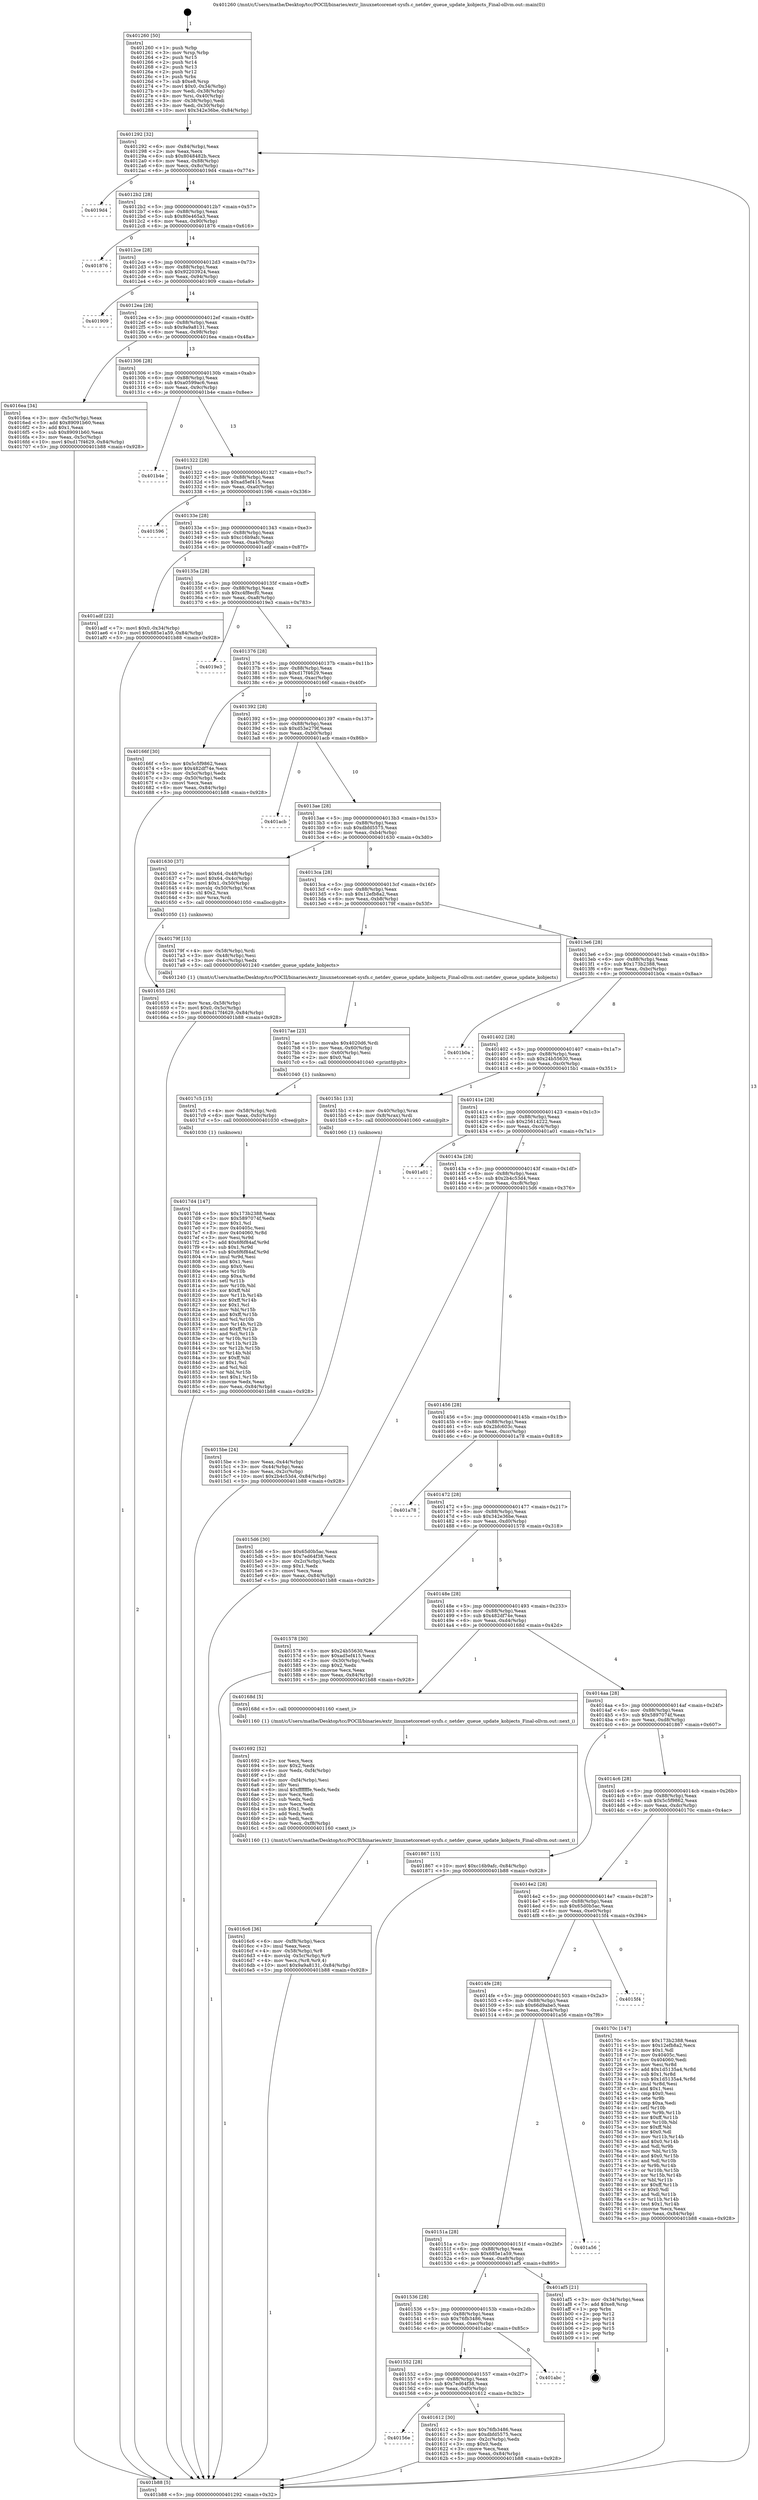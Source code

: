 digraph "0x401260" {
  label = "0x401260 (/mnt/c/Users/mathe/Desktop/tcc/POCII/binaries/extr_linuxnetcorenet-sysfs.c_netdev_queue_update_kobjects_Final-ollvm.out::main(0))"
  labelloc = "t"
  node[shape=record]

  Entry [label="",width=0.3,height=0.3,shape=circle,fillcolor=black,style=filled]
  "0x401292" [label="{
     0x401292 [32]\l
     | [instrs]\l
     &nbsp;&nbsp;0x401292 \<+6\>: mov -0x84(%rbp),%eax\l
     &nbsp;&nbsp;0x401298 \<+2\>: mov %eax,%ecx\l
     &nbsp;&nbsp;0x40129a \<+6\>: sub $0x8048482b,%ecx\l
     &nbsp;&nbsp;0x4012a0 \<+6\>: mov %eax,-0x88(%rbp)\l
     &nbsp;&nbsp;0x4012a6 \<+6\>: mov %ecx,-0x8c(%rbp)\l
     &nbsp;&nbsp;0x4012ac \<+6\>: je 00000000004019d4 \<main+0x774\>\l
  }"]
  "0x4019d4" [label="{
     0x4019d4\l
  }", style=dashed]
  "0x4012b2" [label="{
     0x4012b2 [28]\l
     | [instrs]\l
     &nbsp;&nbsp;0x4012b2 \<+5\>: jmp 00000000004012b7 \<main+0x57\>\l
     &nbsp;&nbsp;0x4012b7 \<+6\>: mov -0x88(%rbp),%eax\l
     &nbsp;&nbsp;0x4012bd \<+5\>: sub $0x80e465a3,%eax\l
     &nbsp;&nbsp;0x4012c2 \<+6\>: mov %eax,-0x90(%rbp)\l
     &nbsp;&nbsp;0x4012c8 \<+6\>: je 0000000000401876 \<main+0x616\>\l
  }"]
  Exit [label="",width=0.3,height=0.3,shape=circle,fillcolor=black,style=filled,peripheries=2]
  "0x401876" [label="{
     0x401876\l
  }", style=dashed]
  "0x4012ce" [label="{
     0x4012ce [28]\l
     | [instrs]\l
     &nbsp;&nbsp;0x4012ce \<+5\>: jmp 00000000004012d3 \<main+0x73\>\l
     &nbsp;&nbsp;0x4012d3 \<+6\>: mov -0x88(%rbp),%eax\l
     &nbsp;&nbsp;0x4012d9 \<+5\>: sub $0x92203924,%eax\l
     &nbsp;&nbsp;0x4012de \<+6\>: mov %eax,-0x94(%rbp)\l
     &nbsp;&nbsp;0x4012e4 \<+6\>: je 0000000000401909 \<main+0x6a9\>\l
  }"]
  "0x4017d4" [label="{
     0x4017d4 [147]\l
     | [instrs]\l
     &nbsp;&nbsp;0x4017d4 \<+5\>: mov $0x173b2388,%eax\l
     &nbsp;&nbsp;0x4017d9 \<+5\>: mov $0x5897074f,%edx\l
     &nbsp;&nbsp;0x4017de \<+2\>: mov $0x1,%cl\l
     &nbsp;&nbsp;0x4017e0 \<+7\>: mov 0x40405c,%esi\l
     &nbsp;&nbsp;0x4017e7 \<+8\>: mov 0x404060,%r8d\l
     &nbsp;&nbsp;0x4017ef \<+3\>: mov %esi,%r9d\l
     &nbsp;&nbsp;0x4017f2 \<+7\>: add $0x6f6f84af,%r9d\l
     &nbsp;&nbsp;0x4017f9 \<+4\>: sub $0x1,%r9d\l
     &nbsp;&nbsp;0x4017fd \<+7\>: sub $0x6f6f84af,%r9d\l
     &nbsp;&nbsp;0x401804 \<+4\>: imul %r9d,%esi\l
     &nbsp;&nbsp;0x401808 \<+3\>: and $0x1,%esi\l
     &nbsp;&nbsp;0x40180b \<+3\>: cmp $0x0,%esi\l
     &nbsp;&nbsp;0x40180e \<+4\>: sete %r10b\l
     &nbsp;&nbsp;0x401812 \<+4\>: cmp $0xa,%r8d\l
     &nbsp;&nbsp;0x401816 \<+4\>: setl %r11b\l
     &nbsp;&nbsp;0x40181a \<+3\>: mov %r10b,%bl\l
     &nbsp;&nbsp;0x40181d \<+3\>: xor $0xff,%bl\l
     &nbsp;&nbsp;0x401820 \<+3\>: mov %r11b,%r14b\l
     &nbsp;&nbsp;0x401823 \<+4\>: xor $0xff,%r14b\l
     &nbsp;&nbsp;0x401827 \<+3\>: xor $0x1,%cl\l
     &nbsp;&nbsp;0x40182a \<+3\>: mov %bl,%r15b\l
     &nbsp;&nbsp;0x40182d \<+4\>: and $0xff,%r15b\l
     &nbsp;&nbsp;0x401831 \<+3\>: and %cl,%r10b\l
     &nbsp;&nbsp;0x401834 \<+3\>: mov %r14b,%r12b\l
     &nbsp;&nbsp;0x401837 \<+4\>: and $0xff,%r12b\l
     &nbsp;&nbsp;0x40183b \<+3\>: and %cl,%r11b\l
     &nbsp;&nbsp;0x40183e \<+3\>: or %r10b,%r15b\l
     &nbsp;&nbsp;0x401841 \<+3\>: or %r11b,%r12b\l
     &nbsp;&nbsp;0x401844 \<+3\>: xor %r12b,%r15b\l
     &nbsp;&nbsp;0x401847 \<+3\>: or %r14b,%bl\l
     &nbsp;&nbsp;0x40184a \<+3\>: xor $0xff,%bl\l
     &nbsp;&nbsp;0x40184d \<+3\>: or $0x1,%cl\l
     &nbsp;&nbsp;0x401850 \<+2\>: and %cl,%bl\l
     &nbsp;&nbsp;0x401852 \<+3\>: or %bl,%r15b\l
     &nbsp;&nbsp;0x401855 \<+4\>: test $0x1,%r15b\l
     &nbsp;&nbsp;0x401859 \<+3\>: cmovne %edx,%eax\l
     &nbsp;&nbsp;0x40185c \<+6\>: mov %eax,-0x84(%rbp)\l
     &nbsp;&nbsp;0x401862 \<+5\>: jmp 0000000000401b88 \<main+0x928\>\l
  }"]
  "0x401909" [label="{
     0x401909\l
  }", style=dashed]
  "0x4012ea" [label="{
     0x4012ea [28]\l
     | [instrs]\l
     &nbsp;&nbsp;0x4012ea \<+5\>: jmp 00000000004012ef \<main+0x8f\>\l
     &nbsp;&nbsp;0x4012ef \<+6\>: mov -0x88(%rbp),%eax\l
     &nbsp;&nbsp;0x4012f5 \<+5\>: sub $0x9a9a8131,%eax\l
     &nbsp;&nbsp;0x4012fa \<+6\>: mov %eax,-0x98(%rbp)\l
     &nbsp;&nbsp;0x401300 \<+6\>: je 00000000004016ea \<main+0x48a\>\l
  }"]
  "0x4017c5" [label="{
     0x4017c5 [15]\l
     | [instrs]\l
     &nbsp;&nbsp;0x4017c5 \<+4\>: mov -0x58(%rbp),%rdi\l
     &nbsp;&nbsp;0x4017c9 \<+6\>: mov %eax,-0xfc(%rbp)\l
     &nbsp;&nbsp;0x4017cf \<+5\>: call 0000000000401030 \<free@plt\>\l
     | [calls]\l
     &nbsp;&nbsp;0x401030 \{1\} (unknown)\l
  }"]
  "0x4016ea" [label="{
     0x4016ea [34]\l
     | [instrs]\l
     &nbsp;&nbsp;0x4016ea \<+3\>: mov -0x5c(%rbp),%eax\l
     &nbsp;&nbsp;0x4016ed \<+5\>: add $0x89091b60,%eax\l
     &nbsp;&nbsp;0x4016f2 \<+3\>: add $0x1,%eax\l
     &nbsp;&nbsp;0x4016f5 \<+5\>: sub $0x89091b60,%eax\l
     &nbsp;&nbsp;0x4016fa \<+3\>: mov %eax,-0x5c(%rbp)\l
     &nbsp;&nbsp;0x4016fd \<+10\>: movl $0xd17f4629,-0x84(%rbp)\l
     &nbsp;&nbsp;0x401707 \<+5\>: jmp 0000000000401b88 \<main+0x928\>\l
  }"]
  "0x401306" [label="{
     0x401306 [28]\l
     | [instrs]\l
     &nbsp;&nbsp;0x401306 \<+5\>: jmp 000000000040130b \<main+0xab\>\l
     &nbsp;&nbsp;0x40130b \<+6\>: mov -0x88(%rbp),%eax\l
     &nbsp;&nbsp;0x401311 \<+5\>: sub $0xa0599ac6,%eax\l
     &nbsp;&nbsp;0x401316 \<+6\>: mov %eax,-0x9c(%rbp)\l
     &nbsp;&nbsp;0x40131c \<+6\>: je 0000000000401b4e \<main+0x8ee\>\l
  }"]
  "0x4017ae" [label="{
     0x4017ae [23]\l
     | [instrs]\l
     &nbsp;&nbsp;0x4017ae \<+10\>: movabs $0x4020d6,%rdi\l
     &nbsp;&nbsp;0x4017b8 \<+3\>: mov %eax,-0x60(%rbp)\l
     &nbsp;&nbsp;0x4017bb \<+3\>: mov -0x60(%rbp),%esi\l
     &nbsp;&nbsp;0x4017be \<+2\>: mov $0x0,%al\l
     &nbsp;&nbsp;0x4017c0 \<+5\>: call 0000000000401040 \<printf@plt\>\l
     | [calls]\l
     &nbsp;&nbsp;0x401040 \{1\} (unknown)\l
  }"]
  "0x401b4e" [label="{
     0x401b4e\l
  }", style=dashed]
  "0x401322" [label="{
     0x401322 [28]\l
     | [instrs]\l
     &nbsp;&nbsp;0x401322 \<+5\>: jmp 0000000000401327 \<main+0xc7\>\l
     &nbsp;&nbsp;0x401327 \<+6\>: mov -0x88(%rbp),%eax\l
     &nbsp;&nbsp;0x40132d \<+5\>: sub $0xad5ef415,%eax\l
     &nbsp;&nbsp;0x401332 \<+6\>: mov %eax,-0xa0(%rbp)\l
     &nbsp;&nbsp;0x401338 \<+6\>: je 0000000000401596 \<main+0x336\>\l
  }"]
  "0x4016c6" [label="{
     0x4016c6 [36]\l
     | [instrs]\l
     &nbsp;&nbsp;0x4016c6 \<+6\>: mov -0xf8(%rbp),%ecx\l
     &nbsp;&nbsp;0x4016cc \<+3\>: imul %eax,%ecx\l
     &nbsp;&nbsp;0x4016cf \<+4\>: mov -0x58(%rbp),%r8\l
     &nbsp;&nbsp;0x4016d3 \<+4\>: movslq -0x5c(%rbp),%r9\l
     &nbsp;&nbsp;0x4016d7 \<+4\>: mov %ecx,(%r8,%r9,4)\l
     &nbsp;&nbsp;0x4016db \<+10\>: movl $0x9a9a8131,-0x84(%rbp)\l
     &nbsp;&nbsp;0x4016e5 \<+5\>: jmp 0000000000401b88 \<main+0x928\>\l
  }"]
  "0x401596" [label="{
     0x401596\l
  }", style=dashed]
  "0x40133e" [label="{
     0x40133e [28]\l
     | [instrs]\l
     &nbsp;&nbsp;0x40133e \<+5\>: jmp 0000000000401343 \<main+0xe3\>\l
     &nbsp;&nbsp;0x401343 \<+6\>: mov -0x88(%rbp),%eax\l
     &nbsp;&nbsp;0x401349 \<+5\>: sub $0xc16b9afc,%eax\l
     &nbsp;&nbsp;0x40134e \<+6\>: mov %eax,-0xa4(%rbp)\l
     &nbsp;&nbsp;0x401354 \<+6\>: je 0000000000401adf \<main+0x87f\>\l
  }"]
  "0x401692" [label="{
     0x401692 [52]\l
     | [instrs]\l
     &nbsp;&nbsp;0x401692 \<+2\>: xor %ecx,%ecx\l
     &nbsp;&nbsp;0x401694 \<+5\>: mov $0x2,%edx\l
     &nbsp;&nbsp;0x401699 \<+6\>: mov %edx,-0xf4(%rbp)\l
     &nbsp;&nbsp;0x40169f \<+1\>: cltd\l
     &nbsp;&nbsp;0x4016a0 \<+6\>: mov -0xf4(%rbp),%esi\l
     &nbsp;&nbsp;0x4016a6 \<+2\>: idiv %esi\l
     &nbsp;&nbsp;0x4016a8 \<+6\>: imul $0xfffffffe,%edx,%edx\l
     &nbsp;&nbsp;0x4016ae \<+2\>: mov %ecx,%edi\l
     &nbsp;&nbsp;0x4016b0 \<+2\>: sub %edx,%edi\l
     &nbsp;&nbsp;0x4016b2 \<+2\>: mov %ecx,%edx\l
     &nbsp;&nbsp;0x4016b4 \<+3\>: sub $0x1,%edx\l
     &nbsp;&nbsp;0x4016b7 \<+2\>: add %edx,%edi\l
     &nbsp;&nbsp;0x4016b9 \<+2\>: sub %edi,%ecx\l
     &nbsp;&nbsp;0x4016bb \<+6\>: mov %ecx,-0xf8(%rbp)\l
     &nbsp;&nbsp;0x4016c1 \<+5\>: call 0000000000401160 \<next_i\>\l
     | [calls]\l
     &nbsp;&nbsp;0x401160 \{1\} (/mnt/c/Users/mathe/Desktop/tcc/POCII/binaries/extr_linuxnetcorenet-sysfs.c_netdev_queue_update_kobjects_Final-ollvm.out::next_i)\l
  }"]
  "0x401adf" [label="{
     0x401adf [22]\l
     | [instrs]\l
     &nbsp;&nbsp;0x401adf \<+7\>: movl $0x0,-0x34(%rbp)\l
     &nbsp;&nbsp;0x401ae6 \<+10\>: movl $0x685e1a59,-0x84(%rbp)\l
     &nbsp;&nbsp;0x401af0 \<+5\>: jmp 0000000000401b88 \<main+0x928\>\l
  }"]
  "0x40135a" [label="{
     0x40135a [28]\l
     | [instrs]\l
     &nbsp;&nbsp;0x40135a \<+5\>: jmp 000000000040135f \<main+0xff\>\l
     &nbsp;&nbsp;0x40135f \<+6\>: mov -0x88(%rbp),%eax\l
     &nbsp;&nbsp;0x401365 \<+5\>: sub $0xc4f8ecf0,%eax\l
     &nbsp;&nbsp;0x40136a \<+6\>: mov %eax,-0xa8(%rbp)\l
     &nbsp;&nbsp;0x401370 \<+6\>: je 00000000004019e3 \<main+0x783\>\l
  }"]
  "0x401655" [label="{
     0x401655 [26]\l
     | [instrs]\l
     &nbsp;&nbsp;0x401655 \<+4\>: mov %rax,-0x58(%rbp)\l
     &nbsp;&nbsp;0x401659 \<+7\>: movl $0x0,-0x5c(%rbp)\l
     &nbsp;&nbsp;0x401660 \<+10\>: movl $0xd17f4629,-0x84(%rbp)\l
     &nbsp;&nbsp;0x40166a \<+5\>: jmp 0000000000401b88 \<main+0x928\>\l
  }"]
  "0x4019e3" [label="{
     0x4019e3\l
  }", style=dashed]
  "0x401376" [label="{
     0x401376 [28]\l
     | [instrs]\l
     &nbsp;&nbsp;0x401376 \<+5\>: jmp 000000000040137b \<main+0x11b\>\l
     &nbsp;&nbsp;0x40137b \<+6\>: mov -0x88(%rbp),%eax\l
     &nbsp;&nbsp;0x401381 \<+5\>: sub $0xd17f4629,%eax\l
     &nbsp;&nbsp;0x401386 \<+6\>: mov %eax,-0xac(%rbp)\l
     &nbsp;&nbsp;0x40138c \<+6\>: je 000000000040166f \<main+0x40f\>\l
  }"]
  "0x40156e" [label="{
     0x40156e\l
  }", style=dashed]
  "0x40166f" [label="{
     0x40166f [30]\l
     | [instrs]\l
     &nbsp;&nbsp;0x40166f \<+5\>: mov $0x5c5f9862,%eax\l
     &nbsp;&nbsp;0x401674 \<+5\>: mov $0x482df74e,%ecx\l
     &nbsp;&nbsp;0x401679 \<+3\>: mov -0x5c(%rbp),%edx\l
     &nbsp;&nbsp;0x40167c \<+3\>: cmp -0x50(%rbp),%edx\l
     &nbsp;&nbsp;0x40167f \<+3\>: cmovl %ecx,%eax\l
     &nbsp;&nbsp;0x401682 \<+6\>: mov %eax,-0x84(%rbp)\l
     &nbsp;&nbsp;0x401688 \<+5\>: jmp 0000000000401b88 \<main+0x928\>\l
  }"]
  "0x401392" [label="{
     0x401392 [28]\l
     | [instrs]\l
     &nbsp;&nbsp;0x401392 \<+5\>: jmp 0000000000401397 \<main+0x137\>\l
     &nbsp;&nbsp;0x401397 \<+6\>: mov -0x88(%rbp),%eax\l
     &nbsp;&nbsp;0x40139d \<+5\>: sub $0xd53e279f,%eax\l
     &nbsp;&nbsp;0x4013a2 \<+6\>: mov %eax,-0xb0(%rbp)\l
     &nbsp;&nbsp;0x4013a8 \<+6\>: je 0000000000401acb \<main+0x86b\>\l
  }"]
  "0x401612" [label="{
     0x401612 [30]\l
     | [instrs]\l
     &nbsp;&nbsp;0x401612 \<+5\>: mov $0x76fb3486,%eax\l
     &nbsp;&nbsp;0x401617 \<+5\>: mov $0xdbfd5575,%ecx\l
     &nbsp;&nbsp;0x40161c \<+3\>: mov -0x2c(%rbp),%edx\l
     &nbsp;&nbsp;0x40161f \<+3\>: cmp $0x0,%edx\l
     &nbsp;&nbsp;0x401622 \<+3\>: cmove %ecx,%eax\l
     &nbsp;&nbsp;0x401625 \<+6\>: mov %eax,-0x84(%rbp)\l
     &nbsp;&nbsp;0x40162b \<+5\>: jmp 0000000000401b88 \<main+0x928\>\l
  }"]
  "0x401acb" [label="{
     0x401acb\l
  }", style=dashed]
  "0x4013ae" [label="{
     0x4013ae [28]\l
     | [instrs]\l
     &nbsp;&nbsp;0x4013ae \<+5\>: jmp 00000000004013b3 \<main+0x153\>\l
     &nbsp;&nbsp;0x4013b3 \<+6\>: mov -0x88(%rbp),%eax\l
     &nbsp;&nbsp;0x4013b9 \<+5\>: sub $0xdbfd5575,%eax\l
     &nbsp;&nbsp;0x4013be \<+6\>: mov %eax,-0xb4(%rbp)\l
     &nbsp;&nbsp;0x4013c4 \<+6\>: je 0000000000401630 \<main+0x3d0\>\l
  }"]
  "0x401552" [label="{
     0x401552 [28]\l
     | [instrs]\l
     &nbsp;&nbsp;0x401552 \<+5\>: jmp 0000000000401557 \<main+0x2f7\>\l
     &nbsp;&nbsp;0x401557 \<+6\>: mov -0x88(%rbp),%eax\l
     &nbsp;&nbsp;0x40155d \<+5\>: sub $0x7ed64f38,%eax\l
     &nbsp;&nbsp;0x401562 \<+6\>: mov %eax,-0xf0(%rbp)\l
     &nbsp;&nbsp;0x401568 \<+6\>: je 0000000000401612 \<main+0x3b2\>\l
  }"]
  "0x401630" [label="{
     0x401630 [37]\l
     | [instrs]\l
     &nbsp;&nbsp;0x401630 \<+7\>: movl $0x64,-0x48(%rbp)\l
     &nbsp;&nbsp;0x401637 \<+7\>: movl $0x64,-0x4c(%rbp)\l
     &nbsp;&nbsp;0x40163e \<+7\>: movl $0x1,-0x50(%rbp)\l
     &nbsp;&nbsp;0x401645 \<+4\>: movslq -0x50(%rbp),%rax\l
     &nbsp;&nbsp;0x401649 \<+4\>: shl $0x2,%rax\l
     &nbsp;&nbsp;0x40164d \<+3\>: mov %rax,%rdi\l
     &nbsp;&nbsp;0x401650 \<+5\>: call 0000000000401050 \<malloc@plt\>\l
     | [calls]\l
     &nbsp;&nbsp;0x401050 \{1\} (unknown)\l
  }"]
  "0x4013ca" [label="{
     0x4013ca [28]\l
     | [instrs]\l
     &nbsp;&nbsp;0x4013ca \<+5\>: jmp 00000000004013cf \<main+0x16f\>\l
     &nbsp;&nbsp;0x4013cf \<+6\>: mov -0x88(%rbp),%eax\l
     &nbsp;&nbsp;0x4013d5 \<+5\>: sub $0x12efb8a2,%eax\l
     &nbsp;&nbsp;0x4013da \<+6\>: mov %eax,-0xb8(%rbp)\l
     &nbsp;&nbsp;0x4013e0 \<+6\>: je 000000000040179f \<main+0x53f\>\l
  }"]
  "0x401abc" [label="{
     0x401abc\l
  }", style=dashed]
  "0x40179f" [label="{
     0x40179f [15]\l
     | [instrs]\l
     &nbsp;&nbsp;0x40179f \<+4\>: mov -0x58(%rbp),%rdi\l
     &nbsp;&nbsp;0x4017a3 \<+3\>: mov -0x48(%rbp),%esi\l
     &nbsp;&nbsp;0x4017a6 \<+3\>: mov -0x4c(%rbp),%edx\l
     &nbsp;&nbsp;0x4017a9 \<+5\>: call 0000000000401240 \<netdev_queue_update_kobjects\>\l
     | [calls]\l
     &nbsp;&nbsp;0x401240 \{1\} (/mnt/c/Users/mathe/Desktop/tcc/POCII/binaries/extr_linuxnetcorenet-sysfs.c_netdev_queue_update_kobjects_Final-ollvm.out::netdev_queue_update_kobjects)\l
  }"]
  "0x4013e6" [label="{
     0x4013e6 [28]\l
     | [instrs]\l
     &nbsp;&nbsp;0x4013e6 \<+5\>: jmp 00000000004013eb \<main+0x18b\>\l
     &nbsp;&nbsp;0x4013eb \<+6\>: mov -0x88(%rbp),%eax\l
     &nbsp;&nbsp;0x4013f1 \<+5\>: sub $0x173b2388,%eax\l
     &nbsp;&nbsp;0x4013f6 \<+6\>: mov %eax,-0xbc(%rbp)\l
     &nbsp;&nbsp;0x4013fc \<+6\>: je 0000000000401b0a \<main+0x8aa\>\l
  }"]
  "0x401536" [label="{
     0x401536 [28]\l
     | [instrs]\l
     &nbsp;&nbsp;0x401536 \<+5\>: jmp 000000000040153b \<main+0x2db\>\l
     &nbsp;&nbsp;0x40153b \<+6\>: mov -0x88(%rbp),%eax\l
     &nbsp;&nbsp;0x401541 \<+5\>: sub $0x76fb3486,%eax\l
     &nbsp;&nbsp;0x401546 \<+6\>: mov %eax,-0xec(%rbp)\l
     &nbsp;&nbsp;0x40154c \<+6\>: je 0000000000401abc \<main+0x85c\>\l
  }"]
  "0x401b0a" [label="{
     0x401b0a\l
  }", style=dashed]
  "0x401402" [label="{
     0x401402 [28]\l
     | [instrs]\l
     &nbsp;&nbsp;0x401402 \<+5\>: jmp 0000000000401407 \<main+0x1a7\>\l
     &nbsp;&nbsp;0x401407 \<+6\>: mov -0x88(%rbp),%eax\l
     &nbsp;&nbsp;0x40140d \<+5\>: sub $0x24b55630,%eax\l
     &nbsp;&nbsp;0x401412 \<+6\>: mov %eax,-0xc0(%rbp)\l
     &nbsp;&nbsp;0x401418 \<+6\>: je 00000000004015b1 \<main+0x351\>\l
  }"]
  "0x401af5" [label="{
     0x401af5 [21]\l
     | [instrs]\l
     &nbsp;&nbsp;0x401af5 \<+3\>: mov -0x34(%rbp),%eax\l
     &nbsp;&nbsp;0x401af8 \<+7\>: add $0xe8,%rsp\l
     &nbsp;&nbsp;0x401aff \<+1\>: pop %rbx\l
     &nbsp;&nbsp;0x401b00 \<+2\>: pop %r12\l
     &nbsp;&nbsp;0x401b02 \<+2\>: pop %r13\l
     &nbsp;&nbsp;0x401b04 \<+2\>: pop %r14\l
     &nbsp;&nbsp;0x401b06 \<+2\>: pop %r15\l
     &nbsp;&nbsp;0x401b08 \<+1\>: pop %rbp\l
     &nbsp;&nbsp;0x401b09 \<+1\>: ret\l
  }"]
  "0x4015b1" [label="{
     0x4015b1 [13]\l
     | [instrs]\l
     &nbsp;&nbsp;0x4015b1 \<+4\>: mov -0x40(%rbp),%rax\l
     &nbsp;&nbsp;0x4015b5 \<+4\>: mov 0x8(%rax),%rdi\l
     &nbsp;&nbsp;0x4015b9 \<+5\>: call 0000000000401060 \<atoi@plt\>\l
     | [calls]\l
     &nbsp;&nbsp;0x401060 \{1\} (unknown)\l
  }"]
  "0x40141e" [label="{
     0x40141e [28]\l
     | [instrs]\l
     &nbsp;&nbsp;0x40141e \<+5\>: jmp 0000000000401423 \<main+0x1c3\>\l
     &nbsp;&nbsp;0x401423 \<+6\>: mov -0x88(%rbp),%eax\l
     &nbsp;&nbsp;0x401429 \<+5\>: sub $0x25614222,%eax\l
     &nbsp;&nbsp;0x40142e \<+6\>: mov %eax,-0xc4(%rbp)\l
     &nbsp;&nbsp;0x401434 \<+6\>: je 0000000000401a01 \<main+0x7a1\>\l
  }"]
  "0x40151a" [label="{
     0x40151a [28]\l
     | [instrs]\l
     &nbsp;&nbsp;0x40151a \<+5\>: jmp 000000000040151f \<main+0x2bf\>\l
     &nbsp;&nbsp;0x40151f \<+6\>: mov -0x88(%rbp),%eax\l
     &nbsp;&nbsp;0x401525 \<+5\>: sub $0x685e1a59,%eax\l
     &nbsp;&nbsp;0x40152a \<+6\>: mov %eax,-0xe8(%rbp)\l
     &nbsp;&nbsp;0x401530 \<+6\>: je 0000000000401af5 \<main+0x895\>\l
  }"]
  "0x401a01" [label="{
     0x401a01\l
  }", style=dashed]
  "0x40143a" [label="{
     0x40143a [28]\l
     | [instrs]\l
     &nbsp;&nbsp;0x40143a \<+5\>: jmp 000000000040143f \<main+0x1df\>\l
     &nbsp;&nbsp;0x40143f \<+6\>: mov -0x88(%rbp),%eax\l
     &nbsp;&nbsp;0x401445 \<+5\>: sub $0x2b4c53d4,%eax\l
     &nbsp;&nbsp;0x40144a \<+6\>: mov %eax,-0xc8(%rbp)\l
     &nbsp;&nbsp;0x401450 \<+6\>: je 00000000004015d6 \<main+0x376\>\l
  }"]
  "0x401a56" [label="{
     0x401a56\l
  }", style=dashed]
  "0x4015d6" [label="{
     0x4015d6 [30]\l
     | [instrs]\l
     &nbsp;&nbsp;0x4015d6 \<+5\>: mov $0x65d0b5ac,%eax\l
     &nbsp;&nbsp;0x4015db \<+5\>: mov $0x7ed64f38,%ecx\l
     &nbsp;&nbsp;0x4015e0 \<+3\>: mov -0x2c(%rbp),%edx\l
     &nbsp;&nbsp;0x4015e3 \<+3\>: cmp $0x1,%edx\l
     &nbsp;&nbsp;0x4015e6 \<+3\>: cmovl %ecx,%eax\l
     &nbsp;&nbsp;0x4015e9 \<+6\>: mov %eax,-0x84(%rbp)\l
     &nbsp;&nbsp;0x4015ef \<+5\>: jmp 0000000000401b88 \<main+0x928\>\l
  }"]
  "0x401456" [label="{
     0x401456 [28]\l
     | [instrs]\l
     &nbsp;&nbsp;0x401456 \<+5\>: jmp 000000000040145b \<main+0x1fb\>\l
     &nbsp;&nbsp;0x40145b \<+6\>: mov -0x88(%rbp),%eax\l
     &nbsp;&nbsp;0x401461 \<+5\>: sub $0x2bfc603c,%eax\l
     &nbsp;&nbsp;0x401466 \<+6\>: mov %eax,-0xcc(%rbp)\l
     &nbsp;&nbsp;0x40146c \<+6\>: je 0000000000401a78 \<main+0x818\>\l
  }"]
  "0x4014fe" [label="{
     0x4014fe [28]\l
     | [instrs]\l
     &nbsp;&nbsp;0x4014fe \<+5\>: jmp 0000000000401503 \<main+0x2a3\>\l
     &nbsp;&nbsp;0x401503 \<+6\>: mov -0x88(%rbp),%eax\l
     &nbsp;&nbsp;0x401509 \<+5\>: sub $0x66d9abe5,%eax\l
     &nbsp;&nbsp;0x40150e \<+6\>: mov %eax,-0xe4(%rbp)\l
     &nbsp;&nbsp;0x401514 \<+6\>: je 0000000000401a56 \<main+0x7f6\>\l
  }"]
  "0x401a78" [label="{
     0x401a78\l
  }", style=dashed]
  "0x401472" [label="{
     0x401472 [28]\l
     | [instrs]\l
     &nbsp;&nbsp;0x401472 \<+5\>: jmp 0000000000401477 \<main+0x217\>\l
     &nbsp;&nbsp;0x401477 \<+6\>: mov -0x88(%rbp),%eax\l
     &nbsp;&nbsp;0x40147d \<+5\>: sub $0x342e36be,%eax\l
     &nbsp;&nbsp;0x401482 \<+6\>: mov %eax,-0xd0(%rbp)\l
     &nbsp;&nbsp;0x401488 \<+6\>: je 0000000000401578 \<main+0x318\>\l
  }"]
  "0x4015f4" [label="{
     0x4015f4\l
  }", style=dashed]
  "0x401578" [label="{
     0x401578 [30]\l
     | [instrs]\l
     &nbsp;&nbsp;0x401578 \<+5\>: mov $0x24b55630,%eax\l
     &nbsp;&nbsp;0x40157d \<+5\>: mov $0xad5ef415,%ecx\l
     &nbsp;&nbsp;0x401582 \<+3\>: mov -0x30(%rbp),%edx\l
     &nbsp;&nbsp;0x401585 \<+3\>: cmp $0x2,%edx\l
     &nbsp;&nbsp;0x401588 \<+3\>: cmovne %ecx,%eax\l
     &nbsp;&nbsp;0x40158b \<+6\>: mov %eax,-0x84(%rbp)\l
     &nbsp;&nbsp;0x401591 \<+5\>: jmp 0000000000401b88 \<main+0x928\>\l
  }"]
  "0x40148e" [label="{
     0x40148e [28]\l
     | [instrs]\l
     &nbsp;&nbsp;0x40148e \<+5\>: jmp 0000000000401493 \<main+0x233\>\l
     &nbsp;&nbsp;0x401493 \<+6\>: mov -0x88(%rbp),%eax\l
     &nbsp;&nbsp;0x401499 \<+5\>: sub $0x482df74e,%eax\l
     &nbsp;&nbsp;0x40149e \<+6\>: mov %eax,-0xd4(%rbp)\l
     &nbsp;&nbsp;0x4014a4 \<+6\>: je 000000000040168d \<main+0x42d\>\l
  }"]
  "0x401b88" [label="{
     0x401b88 [5]\l
     | [instrs]\l
     &nbsp;&nbsp;0x401b88 \<+5\>: jmp 0000000000401292 \<main+0x32\>\l
  }"]
  "0x401260" [label="{
     0x401260 [50]\l
     | [instrs]\l
     &nbsp;&nbsp;0x401260 \<+1\>: push %rbp\l
     &nbsp;&nbsp;0x401261 \<+3\>: mov %rsp,%rbp\l
     &nbsp;&nbsp;0x401264 \<+2\>: push %r15\l
     &nbsp;&nbsp;0x401266 \<+2\>: push %r14\l
     &nbsp;&nbsp;0x401268 \<+2\>: push %r13\l
     &nbsp;&nbsp;0x40126a \<+2\>: push %r12\l
     &nbsp;&nbsp;0x40126c \<+1\>: push %rbx\l
     &nbsp;&nbsp;0x40126d \<+7\>: sub $0xe8,%rsp\l
     &nbsp;&nbsp;0x401274 \<+7\>: movl $0x0,-0x34(%rbp)\l
     &nbsp;&nbsp;0x40127b \<+3\>: mov %edi,-0x38(%rbp)\l
     &nbsp;&nbsp;0x40127e \<+4\>: mov %rsi,-0x40(%rbp)\l
     &nbsp;&nbsp;0x401282 \<+3\>: mov -0x38(%rbp),%edi\l
     &nbsp;&nbsp;0x401285 \<+3\>: mov %edi,-0x30(%rbp)\l
     &nbsp;&nbsp;0x401288 \<+10\>: movl $0x342e36be,-0x84(%rbp)\l
  }"]
  "0x4015be" [label="{
     0x4015be [24]\l
     | [instrs]\l
     &nbsp;&nbsp;0x4015be \<+3\>: mov %eax,-0x44(%rbp)\l
     &nbsp;&nbsp;0x4015c1 \<+3\>: mov -0x44(%rbp),%eax\l
     &nbsp;&nbsp;0x4015c4 \<+3\>: mov %eax,-0x2c(%rbp)\l
     &nbsp;&nbsp;0x4015c7 \<+10\>: movl $0x2b4c53d4,-0x84(%rbp)\l
     &nbsp;&nbsp;0x4015d1 \<+5\>: jmp 0000000000401b88 \<main+0x928\>\l
  }"]
  "0x4014e2" [label="{
     0x4014e2 [28]\l
     | [instrs]\l
     &nbsp;&nbsp;0x4014e2 \<+5\>: jmp 00000000004014e7 \<main+0x287\>\l
     &nbsp;&nbsp;0x4014e7 \<+6\>: mov -0x88(%rbp),%eax\l
     &nbsp;&nbsp;0x4014ed \<+5\>: sub $0x65d0b5ac,%eax\l
     &nbsp;&nbsp;0x4014f2 \<+6\>: mov %eax,-0xe0(%rbp)\l
     &nbsp;&nbsp;0x4014f8 \<+6\>: je 00000000004015f4 \<main+0x394\>\l
  }"]
  "0x40168d" [label="{
     0x40168d [5]\l
     | [instrs]\l
     &nbsp;&nbsp;0x40168d \<+5\>: call 0000000000401160 \<next_i\>\l
     | [calls]\l
     &nbsp;&nbsp;0x401160 \{1\} (/mnt/c/Users/mathe/Desktop/tcc/POCII/binaries/extr_linuxnetcorenet-sysfs.c_netdev_queue_update_kobjects_Final-ollvm.out::next_i)\l
  }"]
  "0x4014aa" [label="{
     0x4014aa [28]\l
     | [instrs]\l
     &nbsp;&nbsp;0x4014aa \<+5\>: jmp 00000000004014af \<main+0x24f\>\l
     &nbsp;&nbsp;0x4014af \<+6\>: mov -0x88(%rbp),%eax\l
     &nbsp;&nbsp;0x4014b5 \<+5\>: sub $0x5897074f,%eax\l
     &nbsp;&nbsp;0x4014ba \<+6\>: mov %eax,-0xd8(%rbp)\l
     &nbsp;&nbsp;0x4014c0 \<+6\>: je 0000000000401867 \<main+0x607\>\l
  }"]
  "0x40170c" [label="{
     0x40170c [147]\l
     | [instrs]\l
     &nbsp;&nbsp;0x40170c \<+5\>: mov $0x173b2388,%eax\l
     &nbsp;&nbsp;0x401711 \<+5\>: mov $0x12efb8a2,%ecx\l
     &nbsp;&nbsp;0x401716 \<+2\>: mov $0x1,%dl\l
     &nbsp;&nbsp;0x401718 \<+7\>: mov 0x40405c,%esi\l
     &nbsp;&nbsp;0x40171f \<+7\>: mov 0x404060,%edi\l
     &nbsp;&nbsp;0x401726 \<+3\>: mov %esi,%r8d\l
     &nbsp;&nbsp;0x401729 \<+7\>: add $0x1d5135a4,%r8d\l
     &nbsp;&nbsp;0x401730 \<+4\>: sub $0x1,%r8d\l
     &nbsp;&nbsp;0x401734 \<+7\>: sub $0x1d5135a4,%r8d\l
     &nbsp;&nbsp;0x40173b \<+4\>: imul %r8d,%esi\l
     &nbsp;&nbsp;0x40173f \<+3\>: and $0x1,%esi\l
     &nbsp;&nbsp;0x401742 \<+3\>: cmp $0x0,%esi\l
     &nbsp;&nbsp;0x401745 \<+4\>: sete %r9b\l
     &nbsp;&nbsp;0x401749 \<+3\>: cmp $0xa,%edi\l
     &nbsp;&nbsp;0x40174c \<+4\>: setl %r10b\l
     &nbsp;&nbsp;0x401750 \<+3\>: mov %r9b,%r11b\l
     &nbsp;&nbsp;0x401753 \<+4\>: xor $0xff,%r11b\l
     &nbsp;&nbsp;0x401757 \<+3\>: mov %r10b,%bl\l
     &nbsp;&nbsp;0x40175a \<+3\>: xor $0xff,%bl\l
     &nbsp;&nbsp;0x40175d \<+3\>: xor $0x0,%dl\l
     &nbsp;&nbsp;0x401760 \<+3\>: mov %r11b,%r14b\l
     &nbsp;&nbsp;0x401763 \<+4\>: and $0x0,%r14b\l
     &nbsp;&nbsp;0x401767 \<+3\>: and %dl,%r9b\l
     &nbsp;&nbsp;0x40176a \<+3\>: mov %bl,%r15b\l
     &nbsp;&nbsp;0x40176d \<+4\>: and $0x0,%r15b\l
     &nbsp;&nbsp;0x401771 \<+3\>: and %dl,%r10b\l
     &nbsp;&nbsp;0x401774 \<+3\>: or %r9b,%r14b\l
     &nbsp;&nbsp;0x401777 \<+3\>: or %r10b,%r15b\l
     &nbsp;&nbsp;0x40177a \<+3\>: xor %r15b,%r14b\l
     &nbsp;&nbsp;0x40177d \<+3\>: or %bl,%r11b\l
     &nbsp;&nbsp;0x401780 \<+4\>: xor $0xff,%r11b\l
     &nbsp;&nbsp;0x401784 \<+3\>: or $0x0,%dl\l
     &nbsp;&nbsp;0x401787 \<+3\>: and %dl,%r11b\l
     &nbsp;&nbsp;0x40178a \<+3\>: or %r11b,%r14b\l
     &nbsp;&nbsp;0x40178d \<+4\>: test $0x1,%r14b\l
     &nbsp;&nbsp;0x401791 \<+3\>: cmovne %ecx,%eax\l
     &nbsp;&nbsp;0x401794 \<+6\>: mov %eax,-0x84(%rbp)\l
     &nbsp;&nbsp;0x40179a \<+5\>: jmp 0000000000401b88 \<main+0x928\>\l
  }"]
  "0x401867" [label="{
     0x401867 [15]\l
     | [instrs]\l
     &nbsp;&nbsp;0x401867 \<+10\>: movl $0xc16b9afc,-0x84(%rbp)\l
     &nbsp;&nbsp;0x401871 \<+5\>: jmp 0000000000401b88 \<main+0x928\>\l
  }"]
  "0x4014c6" [label="{
     0x4014c6 [28]\l
     | [instrs]\l
     &nbsp;&nbsp;0x4014c6 \<+5\>: jmp 00000000004014cb \<main+0x26b\>\l
     &nbsp;&nbsp;0x4014cb \<+6\>: mov -0x88(%rbp),%eax\l
     &nbsp;&nbsp;0x4014d1 \<+5\>: sub $0x5c5f9862,%eax\l
     &nbsp;&nbsp;0x4014d6 \<+6\>: mov %eax,-0xdc(%rbp)\l
     &nbsp;&nbsp;0x4014dc \<+6\>: je 000000000040170c \<main+0x4ac\>\l
  }"]
  Entry -> "0x401260" [label=" 1"]
  "0x401292" -> "0x4019d4" [label=" 0"]
  "0x401292" -> "0x4012b2" [label=" 14"]
  "0x401af5" -> Exit [label=" 1"]
  "0x4012b2" -> "0x401876" [label=" 0"]
  "0x4012b2" -> "0x4012ce" [label=" 14"]
  "0x401adf" -> "0x401b88" [label=" 1"]
  "0x4012ce" -> "0x401909" [label=" 0"]
  "0x4012ce" -> "0x4012ea" [label=" 14"]
  "0x401867" -> "0x401b88" [label=" 1"]
  "0x4012ea" -> "0x4016ea" [label=" 1"]
  "0x4012ea" -> "0x401306" [label=" 13"]
  "0x4017d4" -> "0x401b88" [label=" 1"]
  "0x401306" -> "0x401b4e" [label=" 0"]
  "0x401306" -> "0x401322" [label=" 13"]
  "0x4017c5" -> "0x4017d4" [label=" 1"]
  "0x401322" -> "0x401596" [label=" 0"]
  "0x401322" -> "0x40133e" [label=" 13"]
  "0x4017ae" -> "0x4017c5" [label=" 1"]
  "0x40133e" -> "0x401adf" [label=" 1"]
  "0x40133e" -> "0x40135a" [label=" 12"]
  "0x40179f" -> "0x4017ae" [label=" 1"]
  "0x40135a" -> "0x4019e3" [label=" 0"]
  "0x40135a" -> "0x401376" [label=" 12"]
  "0x40170c" -> "0x401b88" [label=" 1"]
  "0x401376" -> "0x40166f" [label=" 2"]
  "0x401376" -> "0x401392" [label=" 10"]
  "0x4016ea" -> "0x401b88" [label=" 1"]
  "0x401392" -> "0x401acb" [label=" 0"]
  "0x401392" -> "0x4013ae" [label=" 10"]
  "0x4016c6" -> "0x401b88" [label=" 1"]
  "0x4013ae" -> "0x401630" [label=" 1"]
  "0x4013ae" -> "0x4013ca" [label=" 9"]
  "0x40168d" -> "0x401692" [label=" 1"]
  "0x4013ca" -> "0x40179f" [label=" 1"]
  "0x4013ca" -> "0x4013e6" [label=" 8"]
  "0x40166f" -> "0x401b88" [label=" 2"]
  "0x4013e6" -> "0x401b0a" [label=" 0"]
  "0x4013e6" -> "0x401402" [label=" 8"]
  "0x401630" -> "0x401655" [label=" 1"]
  "0x401402" -> "0x4015b1" [label=" 1"]
  "0x401402" -> "0x40141e" [label=" 7"]
  "0x401612" -> "0x401b88" [label=" 1"]
  "0x40141e" -> "0x401a01" [label=" 0"]
  "0x40141e" -> "0x40143a" [label=" 7"]
  "0x401552" -> "0x401612" [label=" 1"]
  "0x40143a" -> "0x4015d6" [label=" 1"]
  "0x40143a" -> "0x401456" [label=" 6"]
  "0x401692" -> "0x4016c6" [label=" 1"]
  "0x401456" -> "0x401a78" [label=" 0"]
  "0x401456" -> "0x401472" [label=" 6"]
  "0x401536" -> "0x401abc" [label=" 0"]
  "0x401472" -> "0x401578" [label=" 1"]
  "0x401472" -> "0x40148e" [label=" 5"]
  "0x401578" -> "0x401b88" [label=" 1"]
  "0x401260" -> "0x401292" [label=" 1"]
  "0x401b88" -> "0x401292" [label=" 13"]
  "0x4015b1" -> "0x4015be" [label=" 1"]
  "0x4015be" -> "0x401b88" [label=" 1"]
  "0x4015d6" -> "0x401b88" [label=" 1"]
  "0x401655" -> "0x401b88" [label=" 1"]
  "0x40148e" -> "0x40168d" [label=" 1"]
  "0x40148e" -> "0x4014aa" [label=" 4"]
  "0x40151a" -> "0x401af5" [label=" 1"]
  "0x4014aa" -> "0x401867" [label=" 1"]
  "0x4014aa" -> "0x4014c6" [label=" 3"]
  "0x401552" -> "0x40156e" [label=" 0"]
  "0x4014c6" -> "0x40170c" [label=" 1"]
  "0x4014c6" -> "0x4014e2" [label=" 2"]
  "0x40151a" -> "0x401536" [label=" 1"]
  "0x4014e2" -> "0x4015f4" [label=" 0"]
  "0x4014e2" -> "0x4014fe" [label=" 2"]
  "0x401536" -> "0x401552" [label=" 1"]
  "0x4014fe" -> "0x401a56" [label=" 0"]
  "0x4014fe" -> "0x40151a" [label=" 2"]
}
